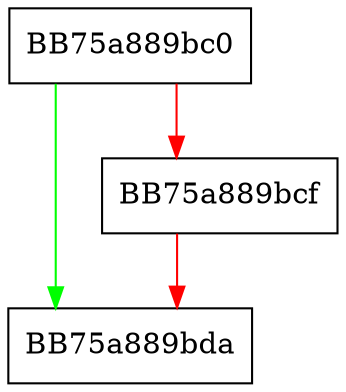 digraph withBOMSetAttribute {
  node [shape="box"];
  graph [splines=ortho];
  BB75a889bc0 -> BB75a889bda [color="green"];
  BB75a889bc0 -> BB75a889bcf [color="red"];
  BB75a889bcf -> BB75a889bda [color="red"];
}